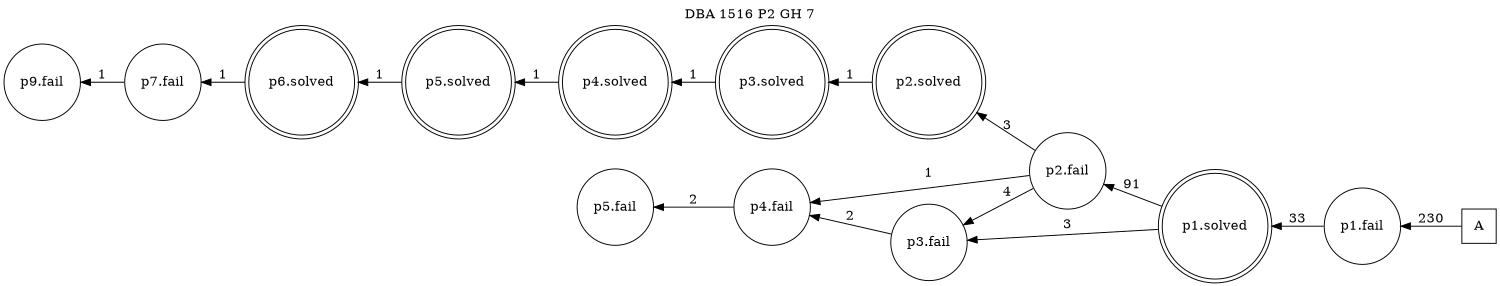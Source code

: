 digraph DBA_1516_P2_GH_7 {
labelloc="tl"
label= " DBA 1516 P2 GH 7 "
rankdir="RL";
graph [ size=" 10 , 10 !"]

"A" [shape="square" label="A"]
"p1.fail" [shape="circle" label="p1.fail"]
"p1.solved" [shape="doublecircle" label="p1.solved"]
"p2.fail" [shape="circle" label="p2.fail"]
"p3.fail" [shape="circle" label="p3.fail"]
"p4.fail" [shape="circle" label="p4.fail"]
"p5.fail" [shape="circle" label="p5.fail"]
"p2.solved" [shape="doublecircle" label="p2.solved"]
"p3.solved" [shape="doublecircle" label="p3.solved"]
"p4.solved" [shape="doublecircle" label="p4.solved"]
"p5.solved" [shape="doublecircle" label="p5.solved"]
"p6.solved" [shape="doublecircle" label="p6.solved"]
"p7.fail" [shape="circle" label="p7.fail"]
"p9.fail" [shape="circle" label="p9.fail"]
"A" -> "p1.fail" [ label=230]
"p1.fail" -> "p1.solved" [ label=33]
"p1.solved" -> "p2.fail" [ label=91]
"p1.solved" -> "p3.fail" [ label=3]
"p2.fail" -> "p3.fail" [ label=4]
"p2.fail" -> "p4.fail" [ label=1]
"p2.fail" -> "p2.solved" [ label=3]
"p3.fail" -> "p4.fail" [ label=2]
"p4.fail" -> "p5.fail" [ label=2]
"p2.solved" -> "p3.solved" [ label=1]
"p3.solved" -> "p4.solved" [ label=1]
"p4.solved" -> "p5.solved" [ label=1]
"p5.solved" -> "p6.solved" [ label=1]
"p6.solved" -> "p7.fail" [ label=1]
"p7.fail" -> "p9.fail" [ label=1]
}
